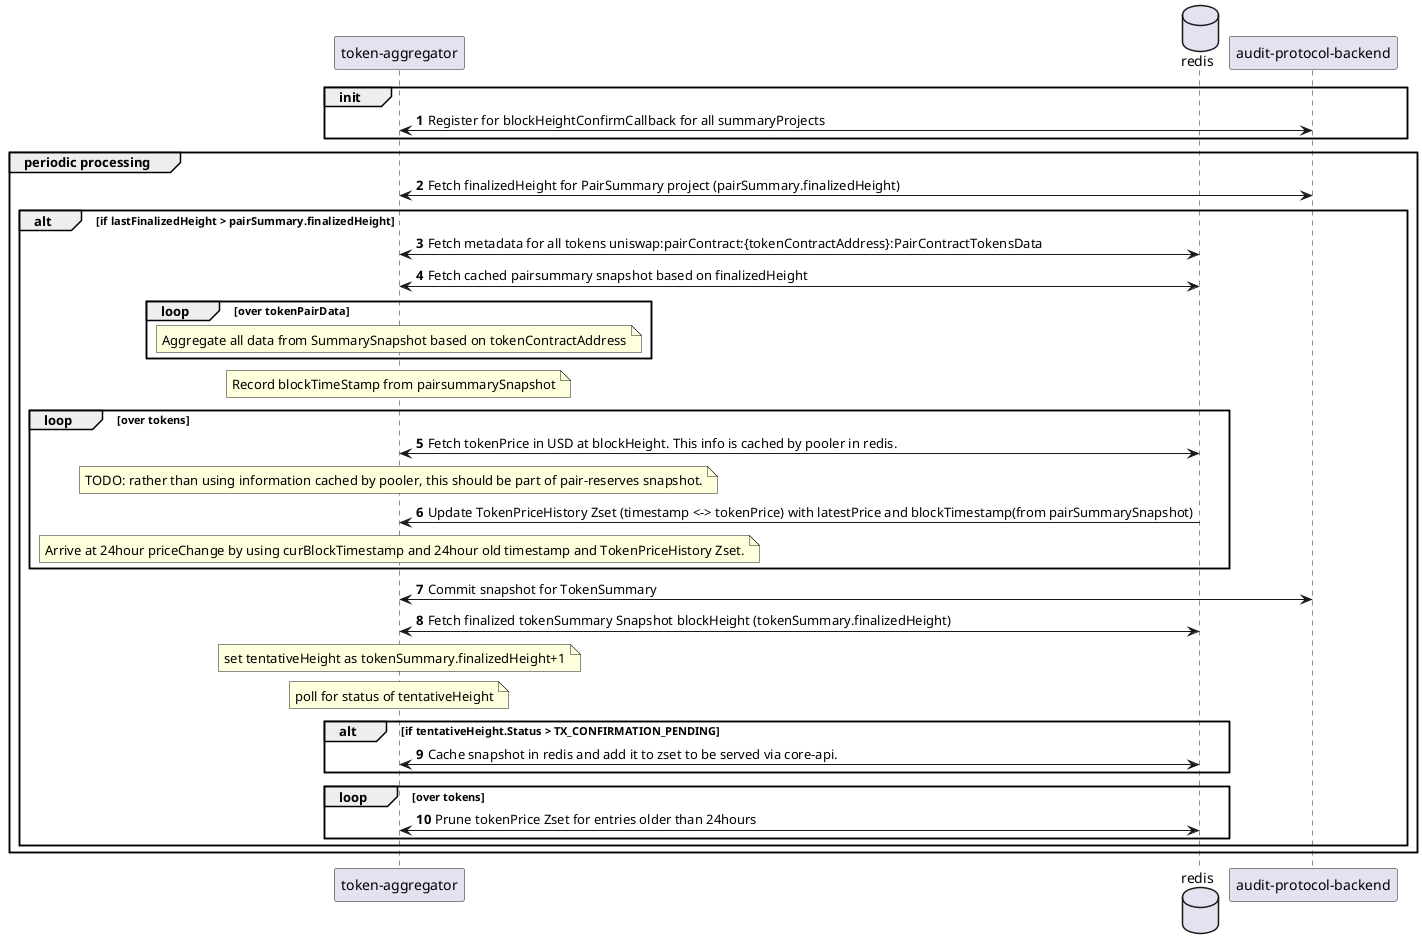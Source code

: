 @startuml "Token Aggregation"
autonumber

participant "token-aggregator" as tokenagg
database redis
participant "audit-protocol-backend" as apb


group init

    tokenagg <-> apb: Register for blockHeightConfirmCallback for all summaryProjects

end


group periodic processing

    tokenagg <-> apb: Fetch finalizedHeight for PairSummary project (pairSummary.finalizedHeight)

    alt if lastFinalizedHeight > pairSummary.finalizedHeight
        tokenagg <-> redis: Fetch metadata for all tokens uniswap:pairContract:{tokenContractAddress}:PairContractTokensData
        tokenagg <-> redis : Fetch cached pairsummary snapshot based on finalizedHeight

        loop over tokenPairData
            note over tokenagg: Aggregate all data from SummarySnapshot based on tokenContractAddress
        end

        note over tokenagg: Record blockTimeStamp from pairsummarySnapshot

        loop over tokens
            tokenagg <-> redis: Fetch tokenPrice in USD at blockHeight. This info is cached by pooler in redis.
            note over tokenagg: TODO: rather than using information cached by pooler, this should be part of pair-reserves snapshot.
            tokenagg <-redis: Update TokenPriceHistory Zset (timestamp <-> tokenPrice) with latestPrice and blockTimestamp(from pairSummarySnapshot)

            note over tokenagg: Arrive at 24hour priceChange by using curBlockTimestamp and 24hour old timestamp and TokenPriceHistory Zset.
        end

        tokenagg <-> apb: Commit snapshot for TokenSummary

        tokenagg <-> redis: Fetch finalized tokenSummary Snapshot blockHeight (tokenSummary.finalizedHeight)
        note over tokenagg: set tentativeHeight as tokenSummary.finalizedHeight+1
        note over tokenagg: poll for status of tentativeHeight
        alt if tentativeHeight.Status > TX_CONFIRMATION_PENDING
            tokenagg <-> redis: Cache snapshot in redis and add it to zset to be served via core-api.
        end

        loop over tokens
            tokenagg <-> redis : Prune tokenPrice Zset for entries older than 24hours
        end
    end
end
